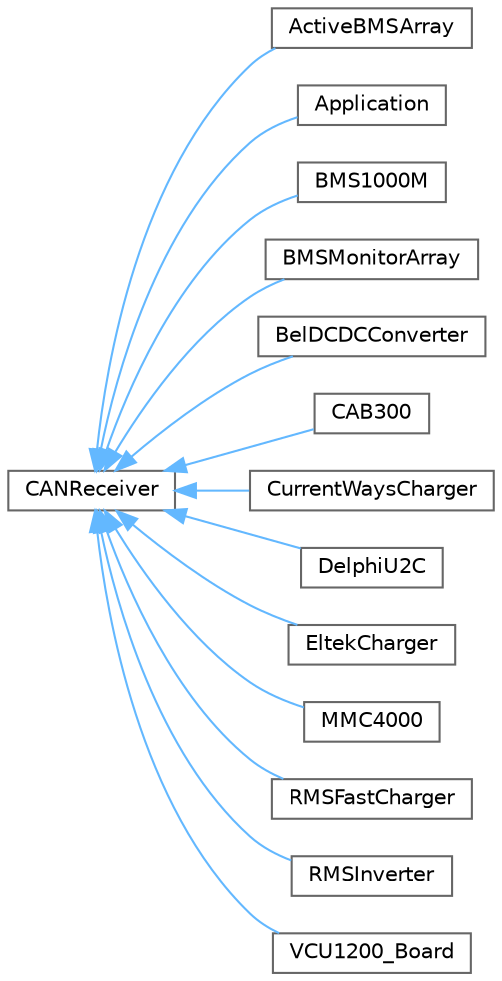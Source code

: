 digraph "Graphical Class Hierarchy"
{
 // LATEX_PDF_SIZE
  bgcolor="transparent";
  edge [fontname=Helvetica,fontsize=10,labelfontname=Helvetica,labelfontsize=10];
  node [fontname=Helvetica,fontsize=10,shape=box,height=0.2,width=0.4];
  rankdir="LR";
  Node0 [label="CANReceiver",height=0.2,width=0.4,color="grey40", fillcolor="white", style="filled",URL="$class_c_a_n_receiver.html",tooltip=" "];
  Node0 -> Node1 [dir="back",color="steelblue1",style="solid"];
  Node1 [label="ActiveBMSArray",height=0.2,width=0.4,color="grey40", fillcolor="white", style="filled",URL="$class_active_b_m_s_array.html",tooltip=" "];
  Node0 -> Node2 [dir="back",color="steelblue1",style="solid"];
  Node2 [label="Application",height=0.2,width=0.4,color="grey40", fillcolor="white", style="filled",URL="$class_application.html",tooltip=" "];
  Node0 -> Node3 [dir="back",color="steelblue1",style="solid"];
  Node3 [label="BMS1000M",height=0.2,width=0.4,color="grey40", fillcolor="white", style="filled",URL="$class_b_m_s1000_m.html",tooltip=" "];
  Node0 -> Node4 [dir="back",color="steelblue1",style="solid"];
  Node4 [label="BMSMonitorArray",height=0.2,width=0.4,color="grey40", fillcolor="white", style="filled",URL="$class_b_m_s_monitor_array.html",tooltip=" "];
  Node0 -> Node5 [dir="back",color="steelblue1",style="solid"];
  Node5 [label="BelDCDCConverter",height=0.2,width=0.4,color="grey40", fillcolor="white", style="filled",URL="$class_bel_d_c_d_c_converter.html",tooltip=" "];
  Node0 -> Node6 [dir="back",color="steelblue1",style="solid"];
  Node6 [label="CAB300",height=0.2,width=0.4,color="grey40", fillcolor="white", style="filled",URL="$class_c_a_b300.html",tooltip=" "];
  Node0 -> Node7 [dir="back",color="steelblue1",style="solid"];
  Node7 [label="CurrentWaysCharger",height=0.2,width=0.4,color="grey40", fillcolor="white", style="filled",URL="$class_current_ways_charger.html",tooltip=" "];
  Node0 -> Node8 [dir="back",color="steelblue1",style="solid"];
  Node8 [label="DelphiU2C",height=0.2,width=0.4,color="grey40", fillcolor="white", style="filled",URL="$class_delphi_u2_c.html",tooltip=" "];
  Node0 -> Node9 [dir="back",color="steelblue1",style="solid"];
  Node9 [label="EltekCharger",height=0.2,width=0.4,color="grey40", fillcolor="white", style="filled",URL="$class_eltek_charger.html",tooltip=" "];
  Node0 -> Node10 [dir="back",color="steelblue1",style="solid"];
  Node10 [label="MMC4000",height=0.2,width=0.4,color="grey40", fillcolor="white", style="filled",URL="$class_m_m_c4000.html",tooltip=" "];
  Node0 -> Node11 [dir="back",color="steelblue1",style="solid"];
  Node11 [label="RMSFastCharger",height=0.2,width=0.4,color="grey40", fillcolor="white", style="filled",URL="$class_r_m_s_fast_charger.html",tooltip=" "];
  Node0 -> Node12 [dir="back",color="steelblue1",style="solid"];
  Node12 [label="RMSInverter",height=0.2,width=0.4,color="grey40", fillcolor="white", style="filled",URL="$class_r_m_s_inverter.html",tooltip=" "];
  Node0 -> Node13 [dir="back",color="steelblue1",style="solid"];
  Node13 [label="VCU1200_Board",height=0.2,width=0.4,color="grey40", fillcolor="white", style="filled",URL="$class_v_c_u1200___board.html",tooltip=" "];
}
